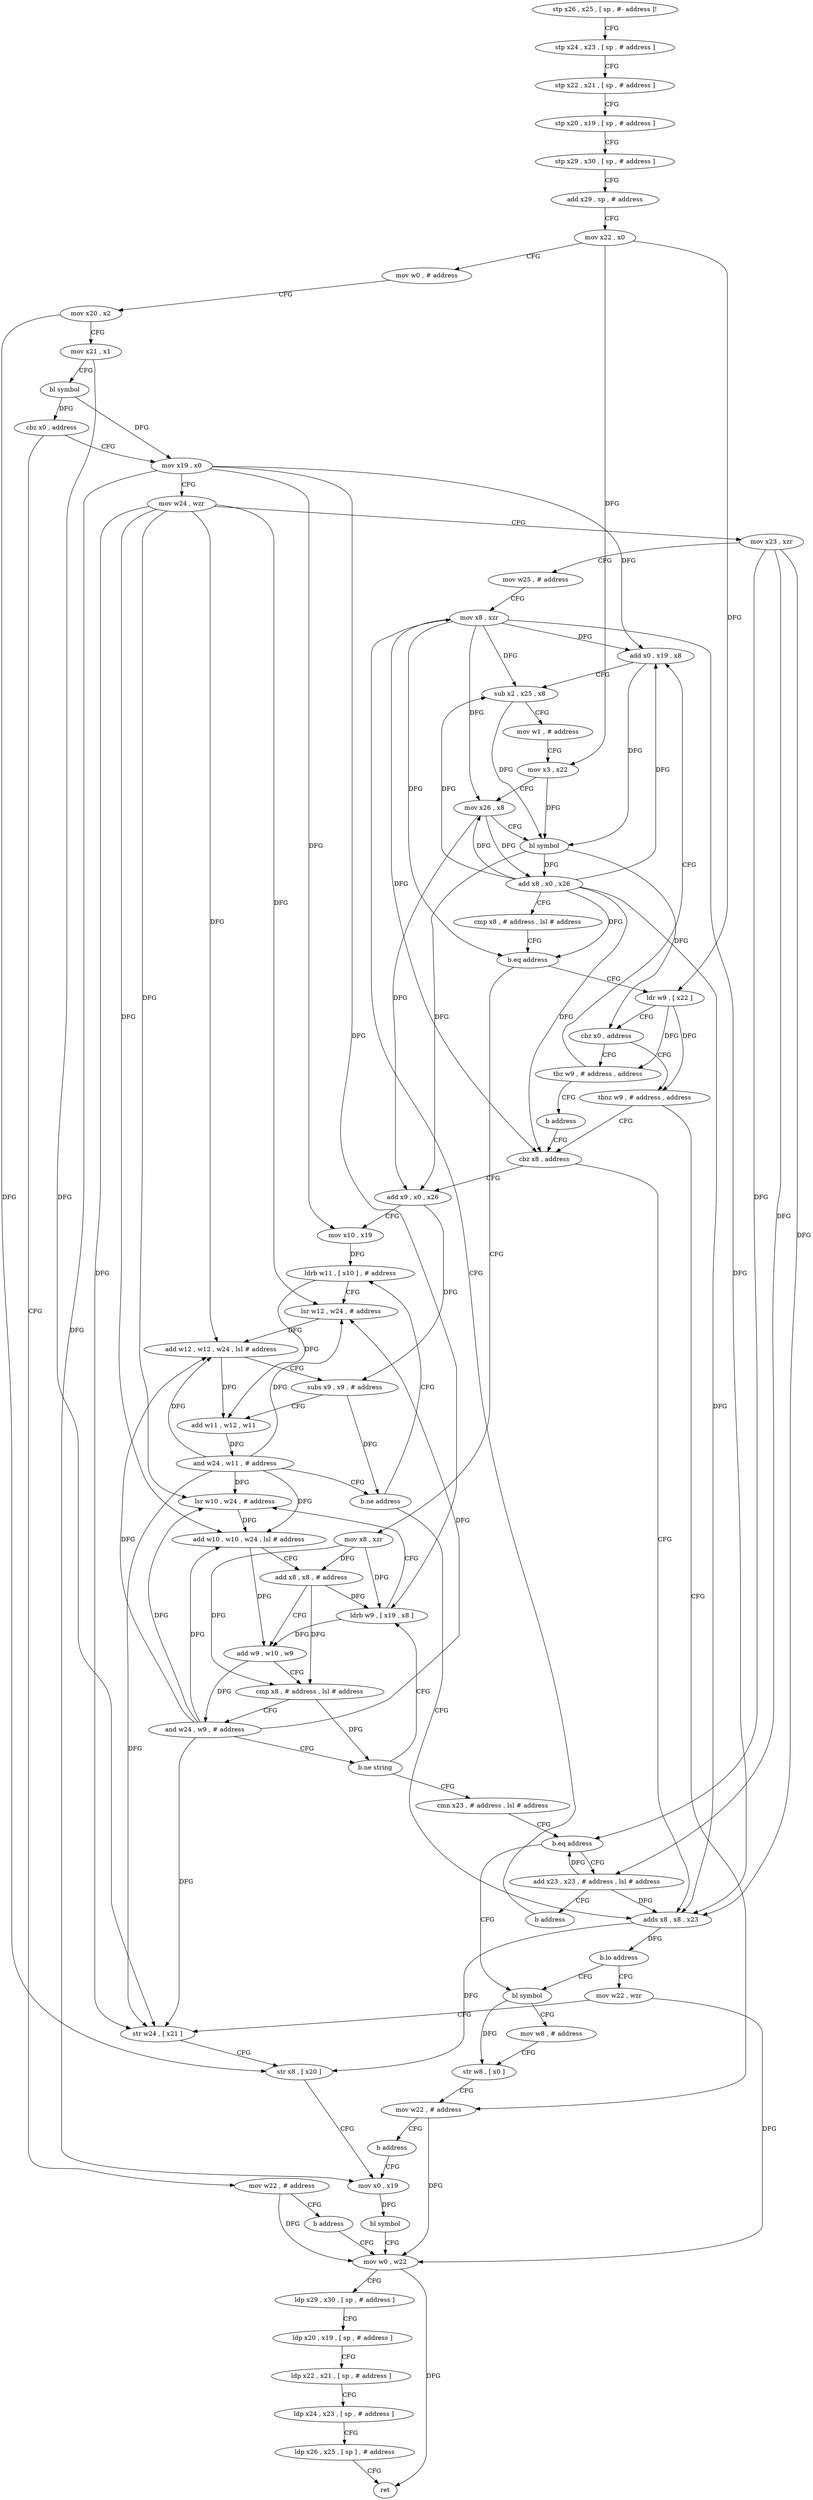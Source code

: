 digraph "func" {
"4216948" [label = "stp x26 , x25 , [ sp , #- address ]!" ]
"4216952" [label = "stp x24 , x23 , [ sp , # address ]" ]
"4216956" [label = "stp x22 , x21 , [ sp , # address ]" ]
"4216960" [label = "stp x20 , x19 , [ sp , # address ]" ]
"4216964" [label = "stp x29 , x30 , [ sp , # address ]" ]
"4216968" [label = "add x29 , sp , # address" ]
"4216972" [label = "mov x22 , x0" ]
"4216976" [label = "mov w0 , # address" ]
"4216980" [label = "mov x20 , x2" ]
"4216984" [label = "mov x21 , x1" ]
"4216988" [label = "bl symbol" ]
"4216992" [label = "cbz x0 , address" ]
"4217120" [label = "mov w22 , # address" ]
"4216996" [label = "mov x19 , x0" ]
"4217124" [label = "b address" ]
"4217220" [label = "mov w0 , w22" ]
"4217000" [label = "mov w24 , wzr" ]
"4217004" [label = "mov x23 , xzr" ]
"4217008" [label = "mov w25 , # address" ]
"4217012" [label = "mov x8 , xzr" ]
"4217224" [label = "ldp x29 , x30 , [ sp , # address ]" ]
"4217228" [label = "ldp x20 , x19 , [ sp , # address ]" ]
"4217232" [label = "ldp x22 , x21 , [ sp , # address ]" ]
"4217236" [label = "ldp x24 , x23 , [ sp , # address ]" ]
"4217240" [label = "ldp x26 , x25 , [ sp ] , # address" ]
"4217244" [label = "ret" ]
"4217068" [label = "mov x8 , xzr" ]
"4217072" [label = "ldrb w9 , [ x19 , x8 ]" ]
"4217052" [label = "ldr w9 , [ x22 ]" ]
"4217056" [label = "cbz x0 , address" ]
"4217128" [label = "tbnz w9 , # address , address" ]
"4217060" [label = "tbz w9 , # address , address" ]
"4217076" [label = "lsr w10 , w24 , # address" ]
"4217080" [label = "add w10 , w10 , w24 , lsl # address" ]
"4217084" [label = "add x8 , x8 , # address" ]
"4217088" [label = "add w9 , w10 , w9" ]
"4217092" [label = "cmp x8 , # address , lsl # address" ]
"4217096" [label = "and w24 , w9 , # address" ]
"4217100" [label = "b.ne string" ]
"4217104" [label = "cmn x23 , # address , lsl # address" ]
"4217108" [label = "b.eq address" ]
"4217180" [label = "bl symbol" ]
"4217112" [label = "add x23 , x23 , # address , lsl # address" ]
"4217192" [label = "mov w22 , # address" ]
"4217132" [label = "cbz x8 , address" ]
"4217016" [label = "add x0 , x19 , x8" ]
"4217064" [label = "b address" ]
"4217184" [label = "mov w8 , # address" ]
"4217188" [label = "str w8 , [ x0 ]" ]
"4217116" [label = "b address" ]
"4217196" [label = "b address" ]
"4217212" [label = "mov x0 , x19" ]
"4217172" [label = "adds x8 , x8 , x23" ]
"4217136" [label = "add x9 , x0 , x26" ]
"4217020" [label = "sub x2 , x25 , x8" ]
"4217024" [label = "mov w1 , # address" ]
"4217028" [label = "mov x3 , x22" ]
"4217032" [label = "mov x26 , x8" ]
"4217036" [label = "bl symbol" ]
"4217040" [label = "add x8 , x0 , x26" ]
"4217044" [label = "cmp x8 , # address , lsl # address" ]
"4217048" [label = "b.eq address" ]
"4217216" [label = "bl symbol" ]
"4217176" [label = "b.lo address" ]
"4217200" [label = "mov w22 , wzr" ]
"4217140" [label = "mov x10 , x19" ]
"4217144" [label = "ldrb w11 , [ x10 ] , # address" ]
"4217204" [label = "str w24 , [ x21 ]" ]
"4217208" [label = "str x8 , [ x20 ]" ]
"4217148" [label = "lsr w12 , w24 , # address" ]
"4217152" [label = "add w12 , w12 , w24 , lsl # address" ]
"4217156" [label = "subs x9 , x9 , # address" ]
"4217160" [label = "add w11 , w12 , w11" ]
"4217164" [label = "and w24 , w11 , # address" ]
"4217168" [label = "b.ne address" ]
"4216948" -> "4216952" [ label = "CFG" ]
"4216952" -> "4216956" [ label = "CFG" ]
"4216956" -> "4216960" [ label = "CFG" ]
"4216960" -> "4216964" [ label = "CFG" ]
"4216964" -> "4216968" [ label = "CFG" ]
"4216968" -> "4216972" [ label = "CFG" ]
"4216972" -> "4216976" [ label = "CFG" ]
"4216972" -> "4217028" [ label = "DFG" ]
"4216972" -> "4217052" [ label = "DFG" ]
"4216976" -> "4216980" [ label = "CFG" ]
"4216980" -> "4216984" [ label = "CFG" ]
"4216980" -> "4217208" [ label = "DFG" ]
"4216984" -> "4216988" [ label = "CFG" ]
"4216984" -> "4217204" [ label = "DFG" ]
"4216988" -> "4216992" [ label = "DFG" ]
"4216988" -> "4216996" [ label = "DFG" ]
"4216992" -> "4217120" [ label = "CFG" ]
"4216992" -> "4216996" [ label = "CFG" ]
"4217120" -> "4217124" [ label = "CFG" ]
"4217120" -> "4217220" [ label = "DFG" ]
"4216996" -> "4217000" [ label = "CFG" ]
"4216996" -> "4217016" [ label = "DFG" ]
"4216996" -> "4217072" [ label = "DFG" ]
"4216996" -> "4217212" [ label = "DFG" ]
"4216996" -> "4217140" [ label = "DFG" ]
"4217124" -> "4217220" [ label = "CFG" ]
"4217220" -> "4217224" [ label = "CFG" ]
"4217220" -> "4217244" [ label = "DFG" ]
"4217000" -> "4217004" [ label = "CFG" ]
"4217000" -> "4217076" [ label = "DFG" ]
"4217000" -> "4217080" [ label = "DFG" ]
"4217000" -> "4217204" [ label = "DFG" ]
"4217000" -> "4217148" [ label = "DFG" ]
"4217000" -> "4217152" [ label = "DFG" ]
"4217004" -> "4217008" [ label = "CFG" ]
"4217004" -> "4217108" [ label = "DFG" ]
"4217004" -> "4217112" [ label = "DFG" ]
"4217004" -> "4217172" [ label = "DFG" ]
"4217008" -> "4217012" [ label = "CFG" ]
"4217012" -> "4217016" [ label = "DFG" ]
"4217012" -> "4217020" [ label = "DFG" ]
"4217012" -> "4217032" [ label = "DFG" ]
"4217012" -> "4217048" [ label = "DFG" ]
"4217012" -> "4217132" [ label = "DFG" ]
"4217012" -> "4217172" [ label = "DFG" ]
"4217224" -> "4217228" [ label = "CFG" ]
"4217228" -> "4217232" [ label = "CFG" ]
"4217232" -> "4217236" [ label = "CFG" ]
"4217236" -> "4217240" [ label = "CFG" ]
"4217240" -> "4217244" [ label = "CFG" ]
"4217068" -> "4217072" [ label = "DFG" ]
"4217068" -> "4217084" [ label = "DFG" ]
"4217068" -> "4217092" [ label = "DFG" ]
"4217072" -> "4217076" [ label = "CFG" ]
"4217072" -> "4217088" [ label = "DFG" ]
"4217052" -> "4217056" [ label = "CFG" ]
"4217052" -> "4217128" [ label = "DFG" ]
"4217052" -> "4217060" [ label = "DFG" ]
"4217056" -> "4217128" [ label = "CFG" ]
"4217056" -> "4217060" [ label = "CFG" ]
"4217128" -> "4217192" [ label = "CFG" ]
"4217128" -> "4217132" [ label = "CFG" ]
"4217060" -> "4217016" [ label = "CFG" ]
"4217060" -> "4217064" [ label = "CFG" ]
"4217076" -> "4217080" [ label = "DFG" ]
"4217080" -> "4217084" [ label = "CFG" ]
"4217080" -> "4217088" [ label = "DFG" ]
"4217084" -> "4217088" [ label = "CFG" ]
"4217084" -> "4217072" [ label = "DFG" ]
"4217084" -> "4217092" [ label = "DFG" ]
"4217088" -> "4217092" [ label = "CFG" ]
"4217088" -> "4217096" [ label = "DFG" ]
"4217092" -> "4217096" [ label = "CFG" ]
"4217092" -> "4217100" [ label = "DFG" ]
"4217096" -> "4217100" [ label = "CFG" ]
"4217096" -> "4217076" [ label = "DFG" ]
"4217096" -> "4217080" [ label = "DFG" ]
"4217096" -> "4217204" [ label = "DFG" ]
"4217096" -> "4217148" [ label = "DFG" ]
"4217096" -> "4217152" [ label = "DFG" ]
"4217100" -> "4217072" [ label = "CFG" ]
"4217100" -> "4217104" [ label = "CFG" ]
"4217104" -> "4217108" [ label = "CFG" ]
"4217108" -> "4217180" [ label = "CFG" ]
"4217108" -> "4217112" [ label = "CFG" ]
"4217180" -> "4217184" [ label = "CFG" ]
"4217180" -> "4217188" [ label = "DFG" ]
"4217112" -> "4217116" [ label = "CFG" ]
"4217112" -> "4217108" [ label = "DFG" ]
"4217112" -> "4217172" [ label = "DFG" ]
"4217192" -> "4217196" [ label = "CFG" ]
"4217192" -> "4217220" [ label = "DFG" ]
"4217132" -> "4217172" [ label = "CFG" ]
"4217132" -> "4217136" [ label = "CFG" ]
"4217016" -> "4217020" [ label = "CFG" ]
"4217016" -> "4217036" [ label = "DFG" ]
"4217064" -> "4217132" [ label = "CFG" ]
"4217184" -> "4217188" [ label = "CFG" ]
"4217188" -> "4217192" [ label = "CFG" ]
"4217116" -> "4217012" [ label = "CFG" ]
"4217196" -> "4217212" [ label = "CFG" ]
"4217212" -> "4217216" [ label = "DFG" ]
"4217172" -> "4217176" [ label = "DFG" ]
"4217172" -> "4217208" [ label = "DFG" ]
"4217136" -> "4217140" [ label = "CFG" ]
"4217136" -> "4217156" [ label = "DFG" ]
"4217020" -> "4217024" [ label = "CFG" ]
"4217020" -> "4217036" [ label = "DFG" ]
"4217024" -> "4217028" [ label = "CFG" ]
"4217028" -> "4217032" [ label = "CFG" ]
"4217028" -> "4217036" [ label = "DFG" ]
"4217032" -> "4217036" [ label = "CFG" ]
"4217032" -> "4217040" [ label = "DFG" ]
"4217032" -> "4217136" [ label = "DFG" ]
"4217036" -> "4217040" [ label = "DFG" ]
"4217036" -> "4217056" [ label = "DFG" ]
"4217036" -> "4217136" [ label = "DFG" ]
"4217040" -> "4217044" [ label = "CFG" ]
"4217040" -> "4217016" [ label = "DFG" ]
"4217040" -> "4217020" [ label = "DFG" ]
"4217040" -> "4217032" [ label = "DFG" ]
"4217040" -> "4217048" [ label = "DFG" ]
"4217040" -> "4217132" [ label = "DFG" ]
"4217040" -> "4217172" [ label = "DFG" ]
"4217044" -> "4217048" [ label = "CFG" ]
"4217048" -> "4217068" [ label = "CFG" ]
"4217048" -> "4217052" [ label = "CFG" ]
"4217216" -> "4217220" [ label = "CFG" ]
"4217176" -> "4217200" [ label = "CFG" ]
"4217176" -> "4217180" [ label = "CFG" ]
"4217200" -> "4217204" [ label = "CFG" ]
"4217200" -> "4217220" [ label = "DFG" ]
"4217140" -> "4217144" [ label = "DFG" ]
"4217144" -> "4217148" [ label = "CFG" ]
"4217144" -> "4217160" [ label = "DFG" ]
"4217204" -> "4217208" [ label = "CFG" ]
"4217208" -> "4217212" [ label = "CFG" ]
"4217148" -> "4217152" [ label = "DFG" ]
"4217152" -> "4217156" [ label = "CFG" ]
"4217152" -> "4217160" [ label = "DFG" ]
"4217156" -> "4217160" [ label = "CFG" ]
"4217156" -> "4217168" [ label = "DFG" ]
"4217160" -> "4217164" [ label = "DFG" ]
"4217164" -> "4217168" [ label = "CFG" ]
"4217164" -> "4217076" [ label = "DFG" ]
"4217164" -> "4217080" [ label = "DFG" ]
"4217164" -> "4217204" [ label = "DFG" ]
"4217164" -> "4217148" [ label = "DFG" ]
"4217164" -> "4217152" [ label = "DFG" ]
"4217168" -> "4217144" [ label = "CFG" ]
"4217168" -> "4217172" [ label = "CFG" ]
}
